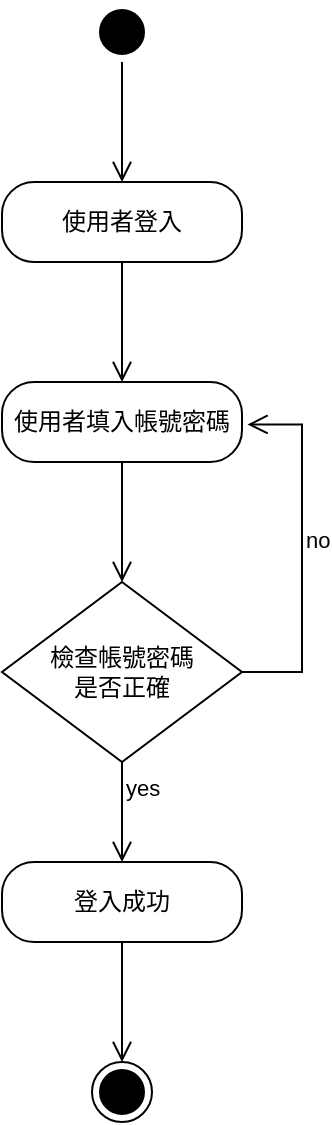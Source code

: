 <mxfile>
    <diagram name="第 1 页" id="rFcaaIZD5_DY6oB-ytW5">
        <mxGraphModel dx="548" dy="469" grid="1" gridSize="10" guides="1" tooltips="1" connect="1" arrows="1" fold="1" page="1" pageScale="1" pageWidth="827" pageHeight="1169" background="#ffffff" math="0" shadow="0">
            <root>
                <mxCell id="0"/>
                <mxCell id="1" parent="0"/>
                <mxCell id="KCVfrBEjZ5k7IFRmROUr-1" value="使用者登入" style="rounded=1;whiteSpace=wrap;html=1;arcSize=40;fontColor=#000000;fillColor=#FFFFFF;strokeColor=#000000;" parent="1" vertex="1">
                    <mxGeometry x="380" y="200" width="120" height="40" as="geometry"/>
                </mxCell>
                <mxCell id="KCVfrBEjZ5k7IFRmROUr-2" value="" style="edgeStyle=orthogonalEdgeStyle;html=1;verticalAlign=bottom;endArrow=open;endSize=8;strokeColor=#000000;rounded=0;" parent="1" source="KCVfrBEjZ5k7IFRmROUr-1" edge="1">
                    <mxGeometry relative="1" as="geometry">
                        <mxPoint x="440" y="300" as="targetPoint"/>
                    </mxGeometry>
                </mxCell>
                <mxCell id="KCVfrBEjZ5k7IFRmROUr-3" value="" style="ellipse;html=1;shape=startState;fillColor=#000000;strokeColor=#000000;" parent="1" vertex="1">
                    <mxGeometry x="425" y="110" width="30" height="30" as="geometry"/>
                </mxCell>
                <mxCell id="KCVfrBEjZ5k7IFRmROUr-4" value="" style="edgeStyle=orthogonalEdgeStyle;html=1;verticalAlign=bottom;endArrow=open;endSize=8;strokeColor=#000000;rounded=0;" parent="1" source="KCVfrBEjZ5k7IFRmROUr-3" edge="1">
                    <mxGeometry relative="1" as="geometry">
                        <mxPoint x="440" y="200" as="targetPoint"/>
                    </mxGeometry>
                </mxCell>
                <mxCell id="KCVfrBEjZ5k7IFRmROUr-5" value="使用者填入帳號密碼" style="rounded=1;whiteSpace=wrap;html=1;arcSize=40;fontColor=#000000;fillColor=#FFFFFF;strokeColor=#000000;" parent="1" vertex="1">
                    <mxGeometry x="380" y="300" width="120" height="40" as="geometry"/>
                </mxCell>
                <mxCell id="KCVfrBEjZ5k7IFRmROUr-6" value="" style="edgeStyle=orthogonalEdgeStyle;html=1;verticalAlign=bottom;endArrow=open;endSize=8;strokeColor=#000000;rounded=0;" parent="1" source="KCVfrBEjZ5k7IFRmROUr-5" edge="1">
                    <mxGeometry relative="1" as="geometry">
                        <mxPoint x="440" y="400" as="targetPoint"/>
                    </mxGeometry>
                </mxCell>
                <mxCell id="KCVfrBEjZ5k7IFRmROUr-7" value="檢查帳號密碼&lt;br&gt;&lt;span style=&quot;background-color: initial;&quot;&gt;是否正確&lt;/span&gt;" style="rhombus;whiteSpace=wrap;html=1;fontColor=#000000;fillColor=#FFFFFF;strokeColor=#000000;" parent="1" vertex="1">
                    <mxGeometry x="380" y="400" width="120" height="90" as="geometry"/>
                </mxCell>
                <mxCell id="KCVfrBEjZ5k7IFRmROUr-8" value="no" style="edgeStyle=orthogonalEdgeStyle;html=1;align=left;verticalAlign=bottom;endArrow=open;endSize=8;strokeColor=#000000;rounded=0;entryX=1.023;entryY=0.53;entryDx=0;entryDy=0;entryPerimeter=0;labelBackgroundColor=#FFFFFF;fontColor=#000000;" parent="1" source="KCVfrBEjZ5k7IFRmROUr-7" target="KCVfrBEjZ5k7IFRmROUr-5" edge="1">
                    <mxGeometry x="-0.039" relative="1" as="geometry">
                        <mxPoint x="600" y="445" as="targetPoint"/>
                        <Array as="points">
                            <mxPoint x="530" y="445"/>
                            <mxPoint x="530" y="321"/>
                        </Array>
                        <mxPoint as="offset"/>
                    </mxGeometry>
                </mxCell>
                <mxCell id="KCVfrBEjZ5k7IFRmROUr-9" value="yes" style="edgeStyle=orthogonalEdgeStyle;html=1;align=left;verticalAlign=top;endArrow=open;endSize=8;strokeColor=#000000;rounded=0;fontColor=#000000;labelBackgroundColor=#FFFFFF;" parent="1" source="KCVfrBEjZ5k7IFRmROUr-7" edge="1">
                    <mxGeometry x="-1" relative="1" as="geometry">
                        <mxPoint x="440" y="540" as="targetPoint"/>
                    </mxGeometry>
                </mxCell>
                <mxCell id="KCVfrBEjZ5k7IFRmROUr-13" value="登入成功" style="rounded=1;whiteSpace=wrap;html=1;arcSize=40;fontColor=#000000;fillColor=#FFFFFF;strokeColor=#000000;" parent="1" vertex="1">
                    <mxGeometry x="380" y="540" width="120" height="40" as="geometry"/>
                </mxCell>
                <mxCell id="KCVfrBEjZ5k7IFRmROUr-14" value="" style="edgeStyle=orthogonalEdgeStyle;html=1;verticalAlign=bottom;endArrow=open;endSize=8;strokeColor=#000000;rounded=0;" parent="1" source="KCVfrBEjZ5k7IFRmROUr-13" edge="1">
                    <mxGeometry relative="1" as="geometry">
                        <mxPoint x="440" y="640" as="targetPoint"/>
                    </mxGeometry>
                </mxCell>
                <mxCell id="KCVfrBEjZ5k7IFRmROUr-15" value="" style="ellipse;html=1;shape=endState;fillColor=#000000;strokeColor=#000000;" parent="1" vertex="1">
                    <mxGeometry x="425" y="640" width="30" height="30" as="geometry"/>
                </mxCell>
            </root>
        </mxGraphModel>
    </diagram>
</mxfile>